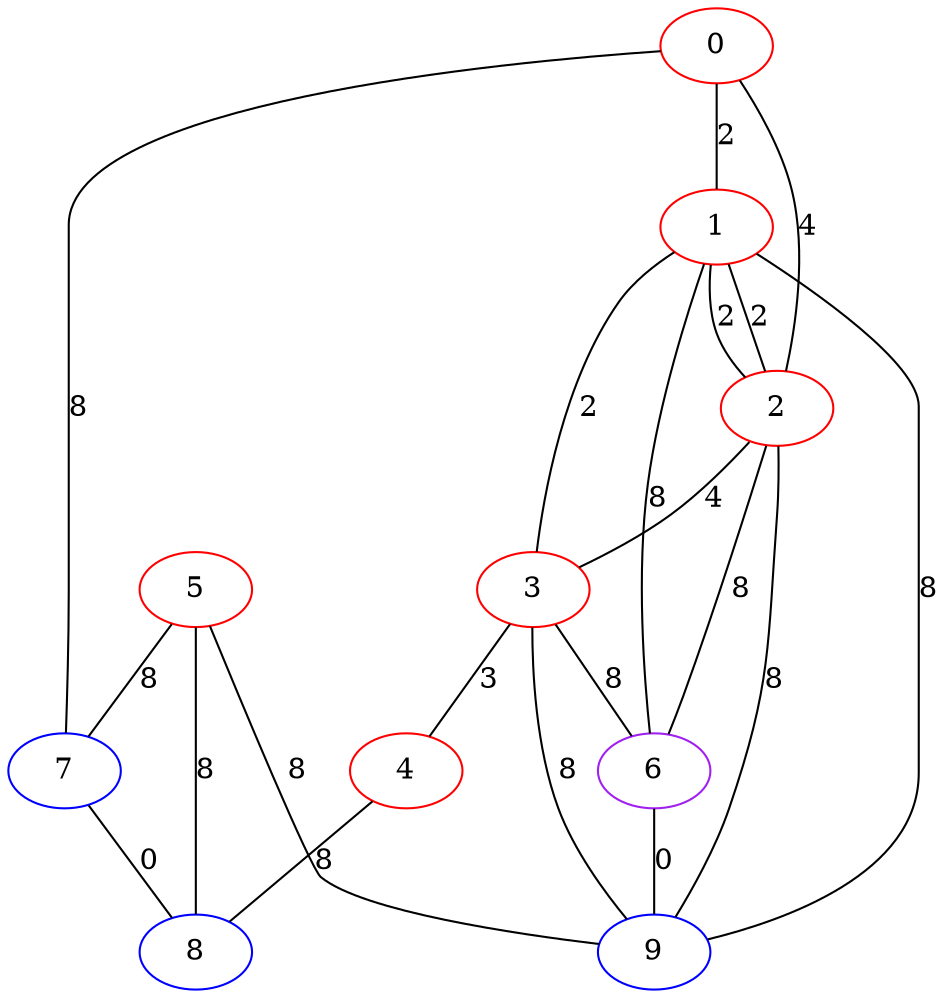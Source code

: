 graph "" {
0 [color=red, weight=1];
1 [color=red, weight=1];
2 [color=red, weight=1];
3 [color=red, weight=1];
4 [color=red, weight=1];
5 [color=red, weight=1];
6 [color=purple, weight=4];
7 [color=blue, weight=3];
8 [color=blue, weight=3];
9 [color=blue, weight=3];
0 -- 1  [key=0, label=2];
0 -- 2  [key=0, label=4];
0 -- 7  [key=0, label=8];
1 -- 9  [key=0, label=8];
1 -- 2  [key=0, label=2];
1 -- 2  [key=1, label=2];
1 -- 3  [key=0, label=2];
1 -- 6  [key=0, label=8];
2 -- 3  [key=0, label=4];
2 -- 6  [key=0, label=8];
2 -- 9  [key=0, label=8];
3 -- 4  [key=0, label=3];
3 -- 6  [key=0, label=8];
3 -- 9  [key=0, label=8];
4 -- 8  [key=0, label=8];
5 -- 8  [key=0, label=8];
5 -- 9  [key=0, label=8];
5 -- 7  [key=0, label=8];
6 -- 9  [key=0, label=0];
7 -- 8  [key=0, label=0];
}

